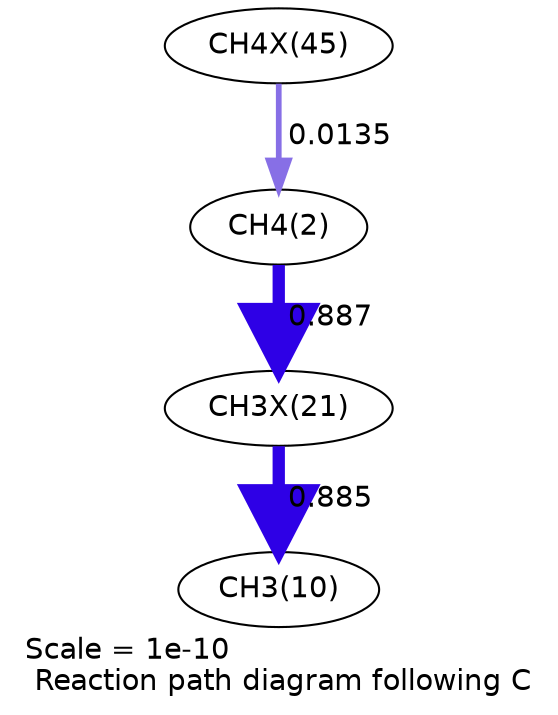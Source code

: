 digraph reaction_paths {
center=1;
s68 -> s4[fontname="Helvetica", penwidth=2.75, arrowsize=1.38, color="0.7, 0.514, 0.9"
, label=" 0.0135"];
s4 -> s60[fontname="Helvetica", penwidth=5.91, arrowsize=2.95, color="0.7, 1.39, 0.9"
, label=" 0.887"];
s60 -> s12[fontname="Helvetica", penwidth=5.91, arrowsize=2.95, color="0.7, 1.38, 0.9"
, label=" 0.885"];
s4 [ fontname="Helvetica", label="CH4(2)"];
s12 [ fontname="Helvetica", label="CH3(10)"];
s60 [ fontname="Helvetica", label="CH3X(21)"];
s68 [ fontname="Helvetica", label="CH4X(45)"];
 label = "Scale = 1e-10\l Reaction path diagram following C";
 fontname = "Helvetica";
}
